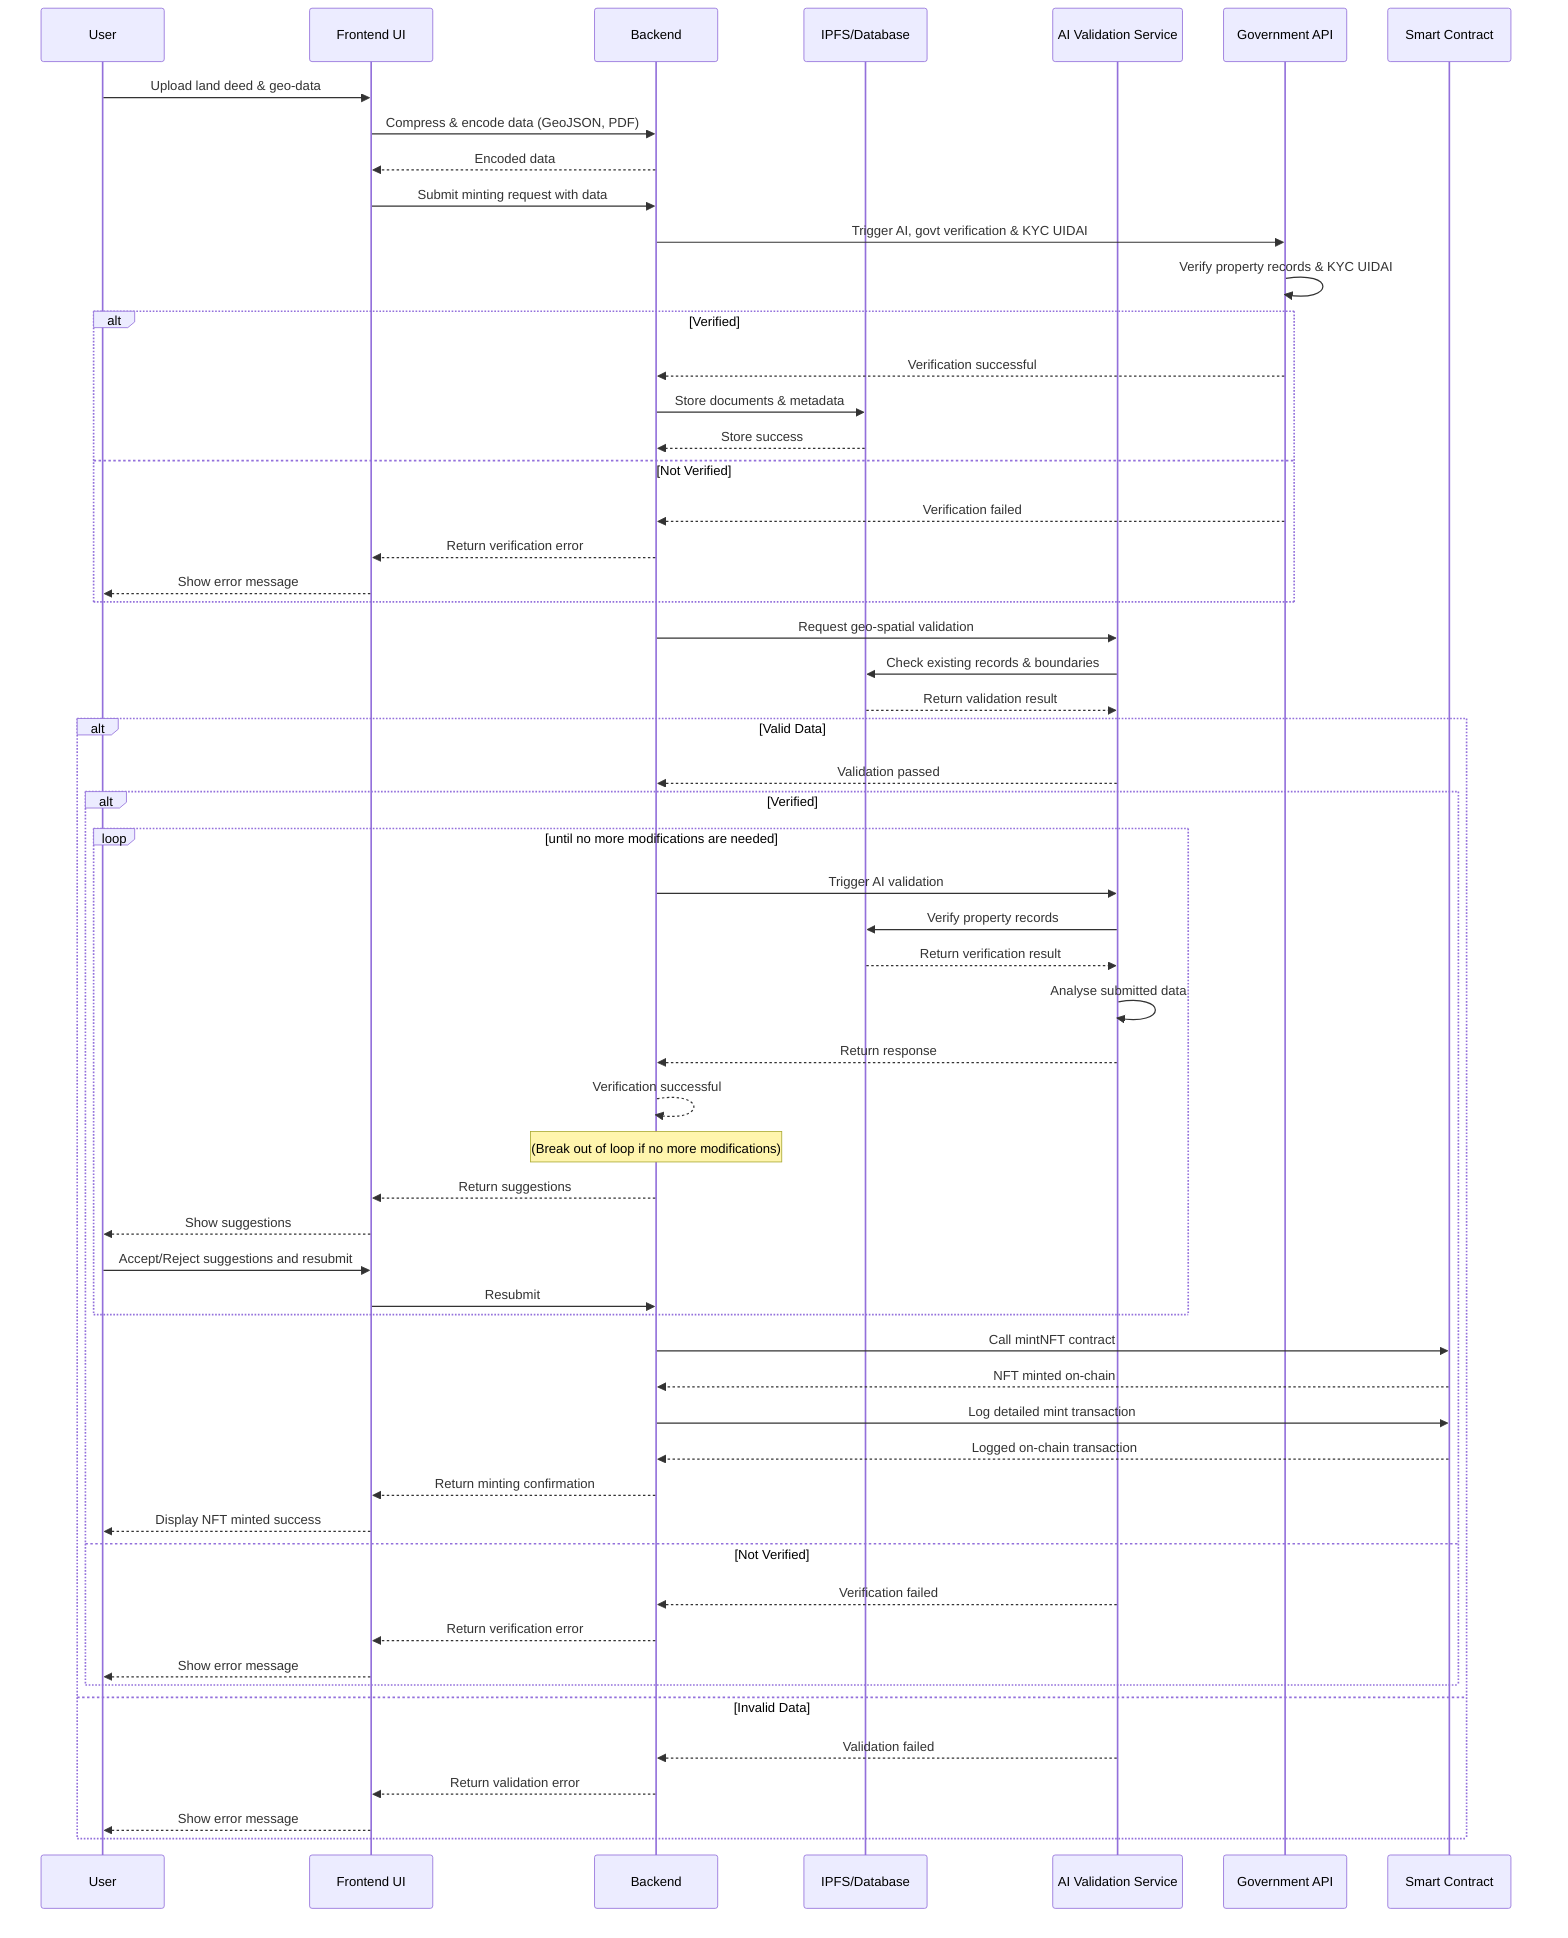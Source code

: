 sequenceDiagram
    participant U as User
    participant FE as Frontend UI
    participant BE as Backend
    participant DB as IPFS/Database
    participant VAL as AI Validation Service
    participant G as Government API
    participant SC as Smart Contract

    U->>FE: Upload land deed & geo-data
    FE->>BE: Compress & encode data (GeoJSON, PDF)
    BE-->>FE: Encoded data
    FE->>BE: Submit minting request with data
    BE->>G: Trigger AI, govt verification & KYC UIDAI
    G->>G: Verify property records & KYC UIDAI
    alt Verified
        G-->>BE: Verification successful
        BE->>DB: Store documents & metadata
        DB-->>BE: Store success

    else Not Verified
        G-->>BE: Verification failed
        BE-->>FE: Return verification error
        FE-->>U: Show error message
    end
    BE->>VAL: Request geo-spatial validation
    VAL->>DB: Check existing records & boundaries
    DB-->>VAL: Return validation result
    alt Valid Data
        VAL-->>BE: Validation passed
        alt Verified
            loop until no more modifications are needed
                BE->>VAL: Trigger AI validation
                VAL->>DB: Verify property records
                DB-->>VAL: Return verification result
                VAL->>VAL: Analyse submitted data
                VAL-->>BE: Return response
                BE-->>BE: Verification successful
                Note over BE: (Break out of loop if no more modifications)
                BE-->>FE: Return suggestions
                FE-->>U: Show suggestions
                U->>FE: Accept/Reject suggestions and resubmit
                FE->>BE: Resubmit
            end
            BE->>SC: Call mintNFT contract
            SC-->>BE: NFT minted on-chain
            BE->>SC: Log detailed mint transaction
            SC-->>BE: Logged on-chain transaction
            BE-->>FE: Return minting confirmation
            FE-->>U: Display NFT minted success
      else Not Verified
          VAL-->>BE: Verification failed
          BE-->>FE: Return verification error
          FE-->>U: Show error message
      end
    else Invalid Data
      VAL-->>BE: Validation failed
      BE-->>FE: Return validation error
      FE-->>U: Show error message
    end